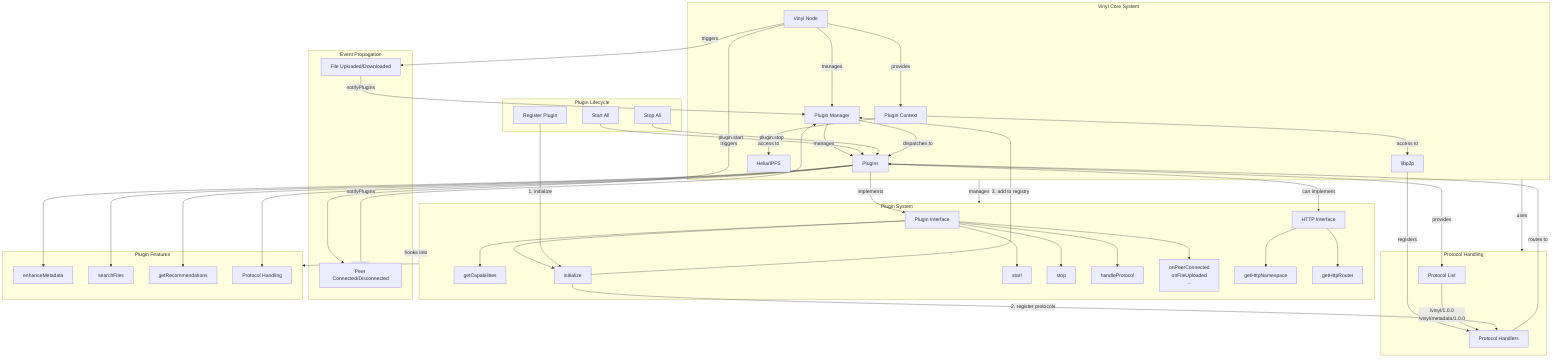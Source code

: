 graph TD
    subgraph Core[Vinyl Core System]
        V[Vinyl Node]
        PM[Plugin Manager]
        CTX[Plugin Context]
        LIB[libp2p]
        HEL[Helia/IPFS]
        
        V -->|manages| PM
        V -->|provides| CTX
        CTX -->|access to| LIB
        CTX -->|access to| HEL
        PM -->|manages| PLUG[Plugins]
    end
    
    subgraph Protocol[Protocol Handling]
        LIB -->|registers| PROTO[Protocol Handlers]
        PLUG -->|provides| PROTOCOL_LIST[Protocol List]
        PROTOCOL_LIST -->|/vinyl/1.0.0\n/vinyl/metadata/1.0.0| PROTO
        PROTO -->|routes to| PLUG
    end
    
    subgraph Plugin[Plugin System]
        PLUG -->|implements| INTERFACE[Plugin Interface]
        INTERFACE --> CAP[getCapabilities]
        INTERFACE --> INIT[initialize]
        INTERFACE --> START[start]
        INTERFACE --> STOP[stop]
        INTERFACE --> HANDLE[handleProtocol]
        INTERFACE --> EVENTS[onPeerConnected\nonFileUploaded\n...]
        
        PLUG -->|can implement| HTTP[HTTP Interface]
        HTTP --> NAMESPACE[getHttpNamespace]
        HTTP --> ROUTER[getHttpRouter]
    end
    
    subgraph Lifecycle[Plugin Lifecycle]
        REG[Register Plugin] -->|1. initialize| INIT
        INIT -->|2. register protocols| PROTO
        INIT -->|3. add to registry| PM
        START_ALL[Start All] -->|plugin.start| PLUG
        STOP_ALL[Stop All] -->|plugin.stop| PLUG
    end
    
    subgraph Events[Event Propagation]
        V -->|triggers| PEER_EV[Peer Connected/Disconnected]
        V -->|triggers| FILE_EV[File Uploaded/Downloaded]
        PEER_EV -->|notifyPlugins| PM
        FILE_EV -->|notifyPlugins| PM
        PM -->|dispatches to| PLUG
    end
    
    subgraph Features[Plugin Features]
        PLUG --> METADATA[enhanceMetadata]
        PLUG --> SEARCH[searchFiles]
        PLUG --> REC[getRecommendations]
        PLUG --> PROTO_HANDLER[Protocol Handling]
    end
    
    Core -->|uses| Protocol
    Core -->|manages| Plugin
    Plugin -->|hooks into| Events
    Plugin -->|provides| Features